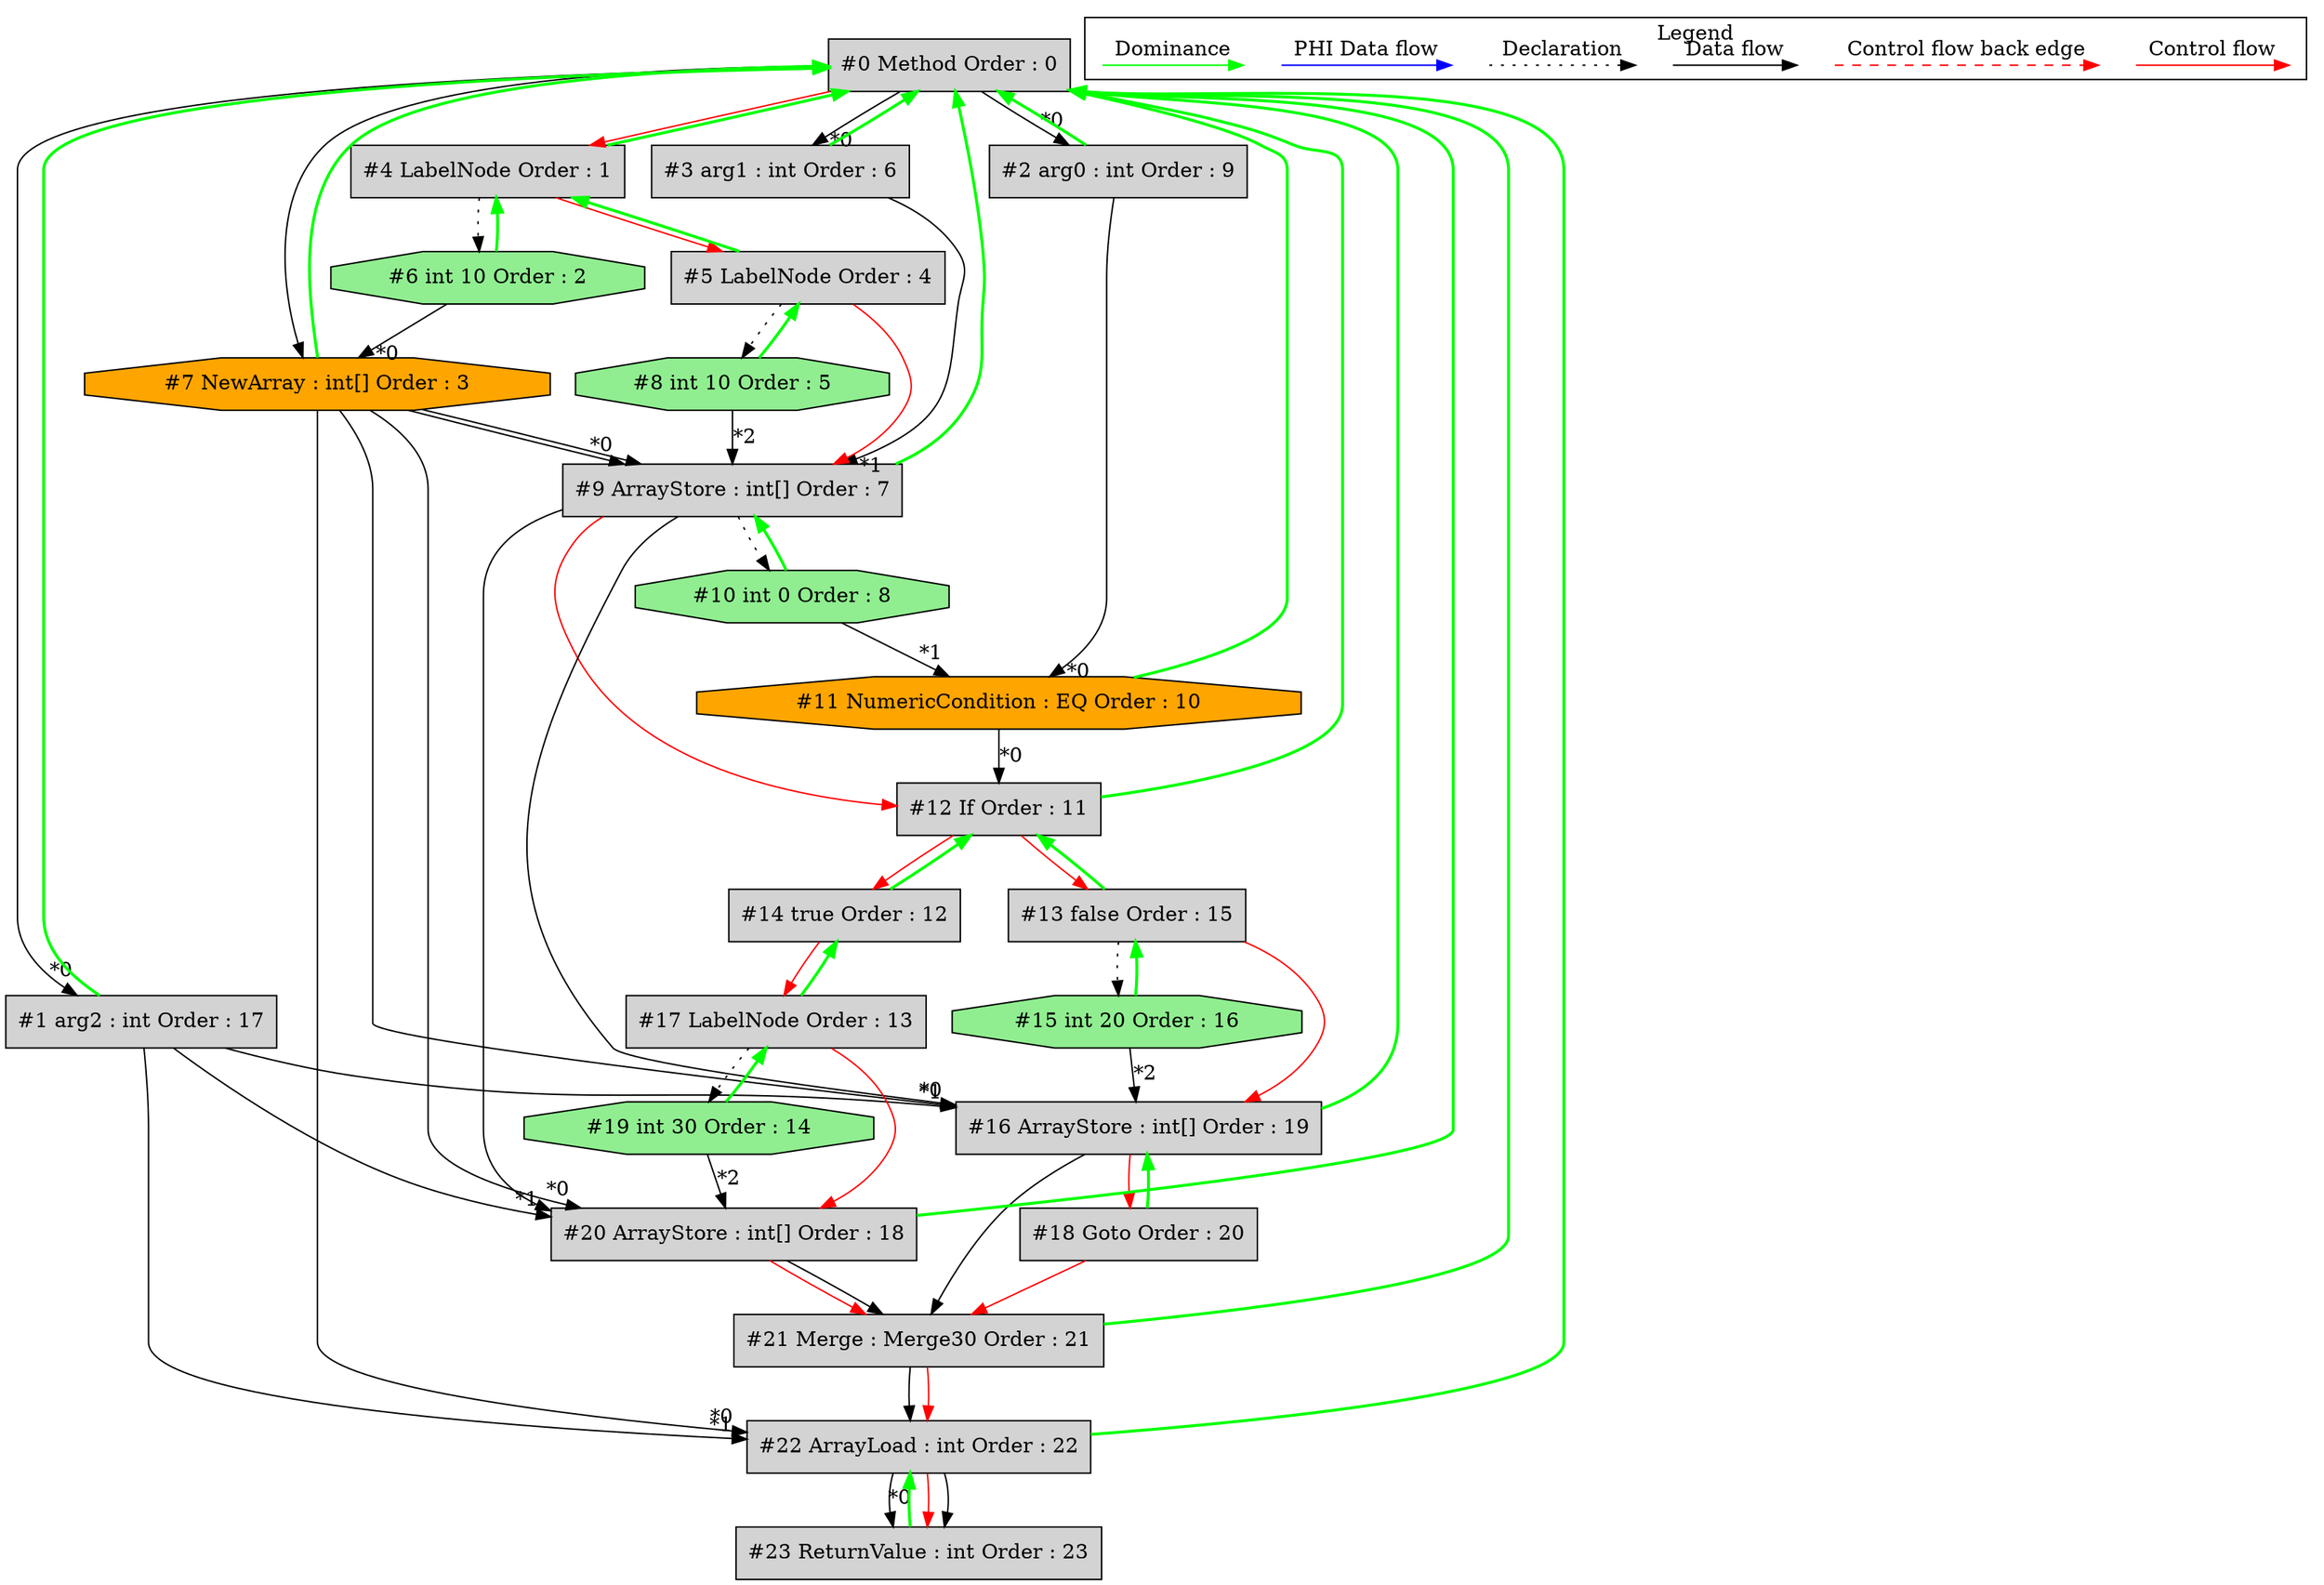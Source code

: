 digraph debugoutput {
 ordering="in";
 node0[label="#0 Method Order : 0",shape=box, fillcolor=lightgrey, style=filled];
 node1[label="#1 arg2 : int Order : 17",shape=box, fillcolor=lightgrey, style=filled];
 node1 -> node0[dir="forward" color="green" penwidth="2"];
 node0 -> node1[headlabel="*0", labeldistance=2];
 node2[label="#2 arg0 : int Order : 9",shape=box, fillcolor=lightgrey, style=filled];
 node2 -> node0[dir="forward" color="green" penwidth="2"];
 node0 -> node2[headlabel="*0", labeldistance=2];
 node3[label="#3 arg1 : int Order : 6",shape=box, fillcolor=lightgrey, style=filled];
 node3 -> node0[dir="forward" color="green" penwidth="2"];
 node0 -> node3[headlabel="*0", labeldistance=2];
 node4[label="#4 LabelNode Order : 1",shape=box, fillcolor=lightgrey, style=filled];
 node4 -> node0[dir="forward" color="green" penwidth="2"];
 node0 -> node4[labeldistance=2, color=red, fontcolor=red];
 node5[label="#5 LabelNode Order : 4",shape=box, fillcolor=lightgrey, style=filled];
 node5 -> node4[dir="forward" color="green" penwidth="2"];
 node4 -> node5[labeldistance=2, color=red, fontcolor=red];
 node6[label="#6 int 10 Order : 2",shape=octagon, fillcolor=lightgreen, style=filled];
 node6 -> node4[dir="forward" color="green" penwidth="2"];
 node4 -> node6[style=dotted];
 node7[label="#7 NewArray : int[] Order : 3",shape=octagon, fillcolor=orange, style=filled];
 node7 -> node0[dir="forward" color="green" penwidth="2"];
 node6 -> node7[headlabel="*0", labeldistance=2];
 node0 -> node7;
 node8[label="#8 int 10 Order : 5",shape=octagon, fillcolor=lightgreen, style=filled];
 node8 -> node5[dir="forward" color="green" penwidth="2"];
 node5 -> node8[style=dotted];
 node9[label="#9 ArrayStore : int[] Order : 7",shape=box, fillcolor=lightgrey, style=filled];
 node9 -> node0[dir="forward" color="green" penwidth="2"];
 node7 -> node9[headlabel="*0", labeldistance=2];
 node3 -> node9[headlabel="*1", labeldistance=2];
 node8 -> node9[headlabel="*2", labeldistance=2];
 node7 -> node9;
 node5 -> node9[labeldistance=2, color=red, fontcolor=red];
 node10[label="#10 int 0 Order : 8",shape=octagon, fillcolor=lightgreen, style=filled];
 node10 -> node9[dir="forward" color="green" penwidth="2"];
 node9 -> node10[style=dotted];
 node11[label="#11 NumericCondition : EQ Order : 10",shape=octagon, fillcolor=orange, style=filled];
 node11 -> node0[dir="forward" color="green" penwidth="2"];
 node2 -> node11[headlabel="*0", labeldistance=2];
 node10 -> node11[headlabel="*1", labeldistance=2];
 node12[label="#12 If Order : 11",shape=box, fillcolor=lightgrey, style=filled];
 node12 -> node0[dir="forward" color="green" penwidth="2"];
 node11 -> node12[headlabel="*0", labeldistance=2];
 node9 -> node12[labeldistance=2, color=red, fontcolor=red];
 node13[label="#13 false Order : 15",shape=box, fillcolor=lightgrey, style=filled];
 node13 -> node12[dir="forward" color="green" penwidth="2"];
 node12 -> node13[labeldistance=2, color=red, fontcolor=red];
 node14[label="#14 true Order : 12",shape=box, fillcolor=lightgrey, style=filled];
 node14 -> node12[dir="forward" color="green" penwidth="2"];
 node12 -> node14[labeldistance=2, color=red, fontcolor=red];
 node15[label="#15 int 20 Order : 16",shape=octagon, fillcolor=lightgreen, style=filled];
 node15 -> node13[dir="forward" color="green" penwidth="2"];
 node13 -> node15[style=dotted];
 node16[label="#16 ArrayStore : int[] Order : 19",shape=box, fillcolor=lightgrey, style=filled];
 node16 -> node0[dir="forward" color="green" penwidth="2"];
 node7 -> node16[headlabel="*0", labeldistance=2];
 node1 -> node16[headlabel="*1", labeldistance=2];
 node15 -> node16[headlabel="*2", labeldistance=2];
 node9 -> node16;
 node13 -> node16[labeldistance=2, color=red, fontcolor=red];
 node17[label="#17 LabelNode Order : 13",shape=box, fillcolor=lightgrey, style=filled];
 node17 -> node14[dir="forward" color="green" penwidth="2"];
 node14 -> node17[labeldistance=2, color=red, fontcolor=red];
 node18[label="#18 Goto Order : 20",shape=box, fillcolor=lightgrey, style=filled];
 node18 -> node16[dir="forward" color="green" penwidth="2"];
 node16 -> node18[labeldistance=2, color=red, fontcolor=red];
 node19[label="#19 int 30 Order : 14",shape=octagon, fillcolor=lightgreen, style=filled];
 node19 -> node17[dir="forward" color="green" penwidth="2"];
 node17 -> node19[style=dotted];
 node20[label="#20 ArrayStore : int[] Order : 18",shape=box, fillcolor=lightgrey, style=filled];
 node20 -> node0[dir="forward" color="green" penwidth="2"];
 node7 -> node20[headlabel="*0", labeldistance=2];
 node1 -> node20[headlabel="*1", labeldistance=2];
 node19 -> node20[headlabel="*2", labeldistance=2];
 node9 -> node20;
 node17 -> node20[labeldistance=2, color=red, fontcolor=red];
 node21[label="#21 Merge : Merge30 Order : 21",shape=box, fillcolor=lightgrey, style=filled];
 node21 -> node0[dir="forward" color="green" penwidth="2"];
 node18 -> node21[labeldistance=2, color=red, fontcolor=red];
 node20 -> node21[labeldistance=2, color=red, fontcolor=red];
 node16 -> node21;
 node20 -> node21;
 node22[label="#22 ArrayLoad : int Order : 22",shape=box, fillcolor=lightgrey, style=filled];
 node22 -> node0[dir="forward" color="green" penwidth="2"];
 node7 -> node22[headlabel="*0", labeldistance=2];
 node1 -> node22[headlabel="*1", labeldistance=2];
 node21 -> node22;
 node21 -> node22[labeldistance=2, color=red, fontcolor=red];
 node23[label="#23 ReturnValue : int Order : 23",shape=box, fillcolor=lightgrey, style=filled];
 node23 -> node22[dir="forward" color="green" penwidth="2"];
 node22 -> node23[headlabel="*0", labeldistance=2];
 node22 -> node23[labeldistance=2, color=red, fontcolor=red];
 node22 -> node23;
 subgraph cluster_000 {
  label = "Legend";
  node [shape=point]
  {
   rank=same;
   c0 [style = invis];
   c1 [style = invis];
   c2 [style = invis];
   c3 [style = invis];
   d0 [style = invis];
   d1 [style = invis];
   d2 [style = invis];
   d3 [style = invis];
   d4 [style = invis];
   d5 [style = invis];
   d6 [style = invis];
   d7 [style = invis];
  }
  c0 -> c1 [label="Control flow", style=solid, color=red]
  c2 -> c3 [label="Control flow back edge", style=dashed, color=red]
  d0 -> d1 [label="Data flow"]
  d2 -> d3 [label="Declaration", style=dotted]
  d4 -> d5 [label="PHI Data flow", color=blue]
  d6 -> d7 [label="Dominance", color=green]
 }

}
